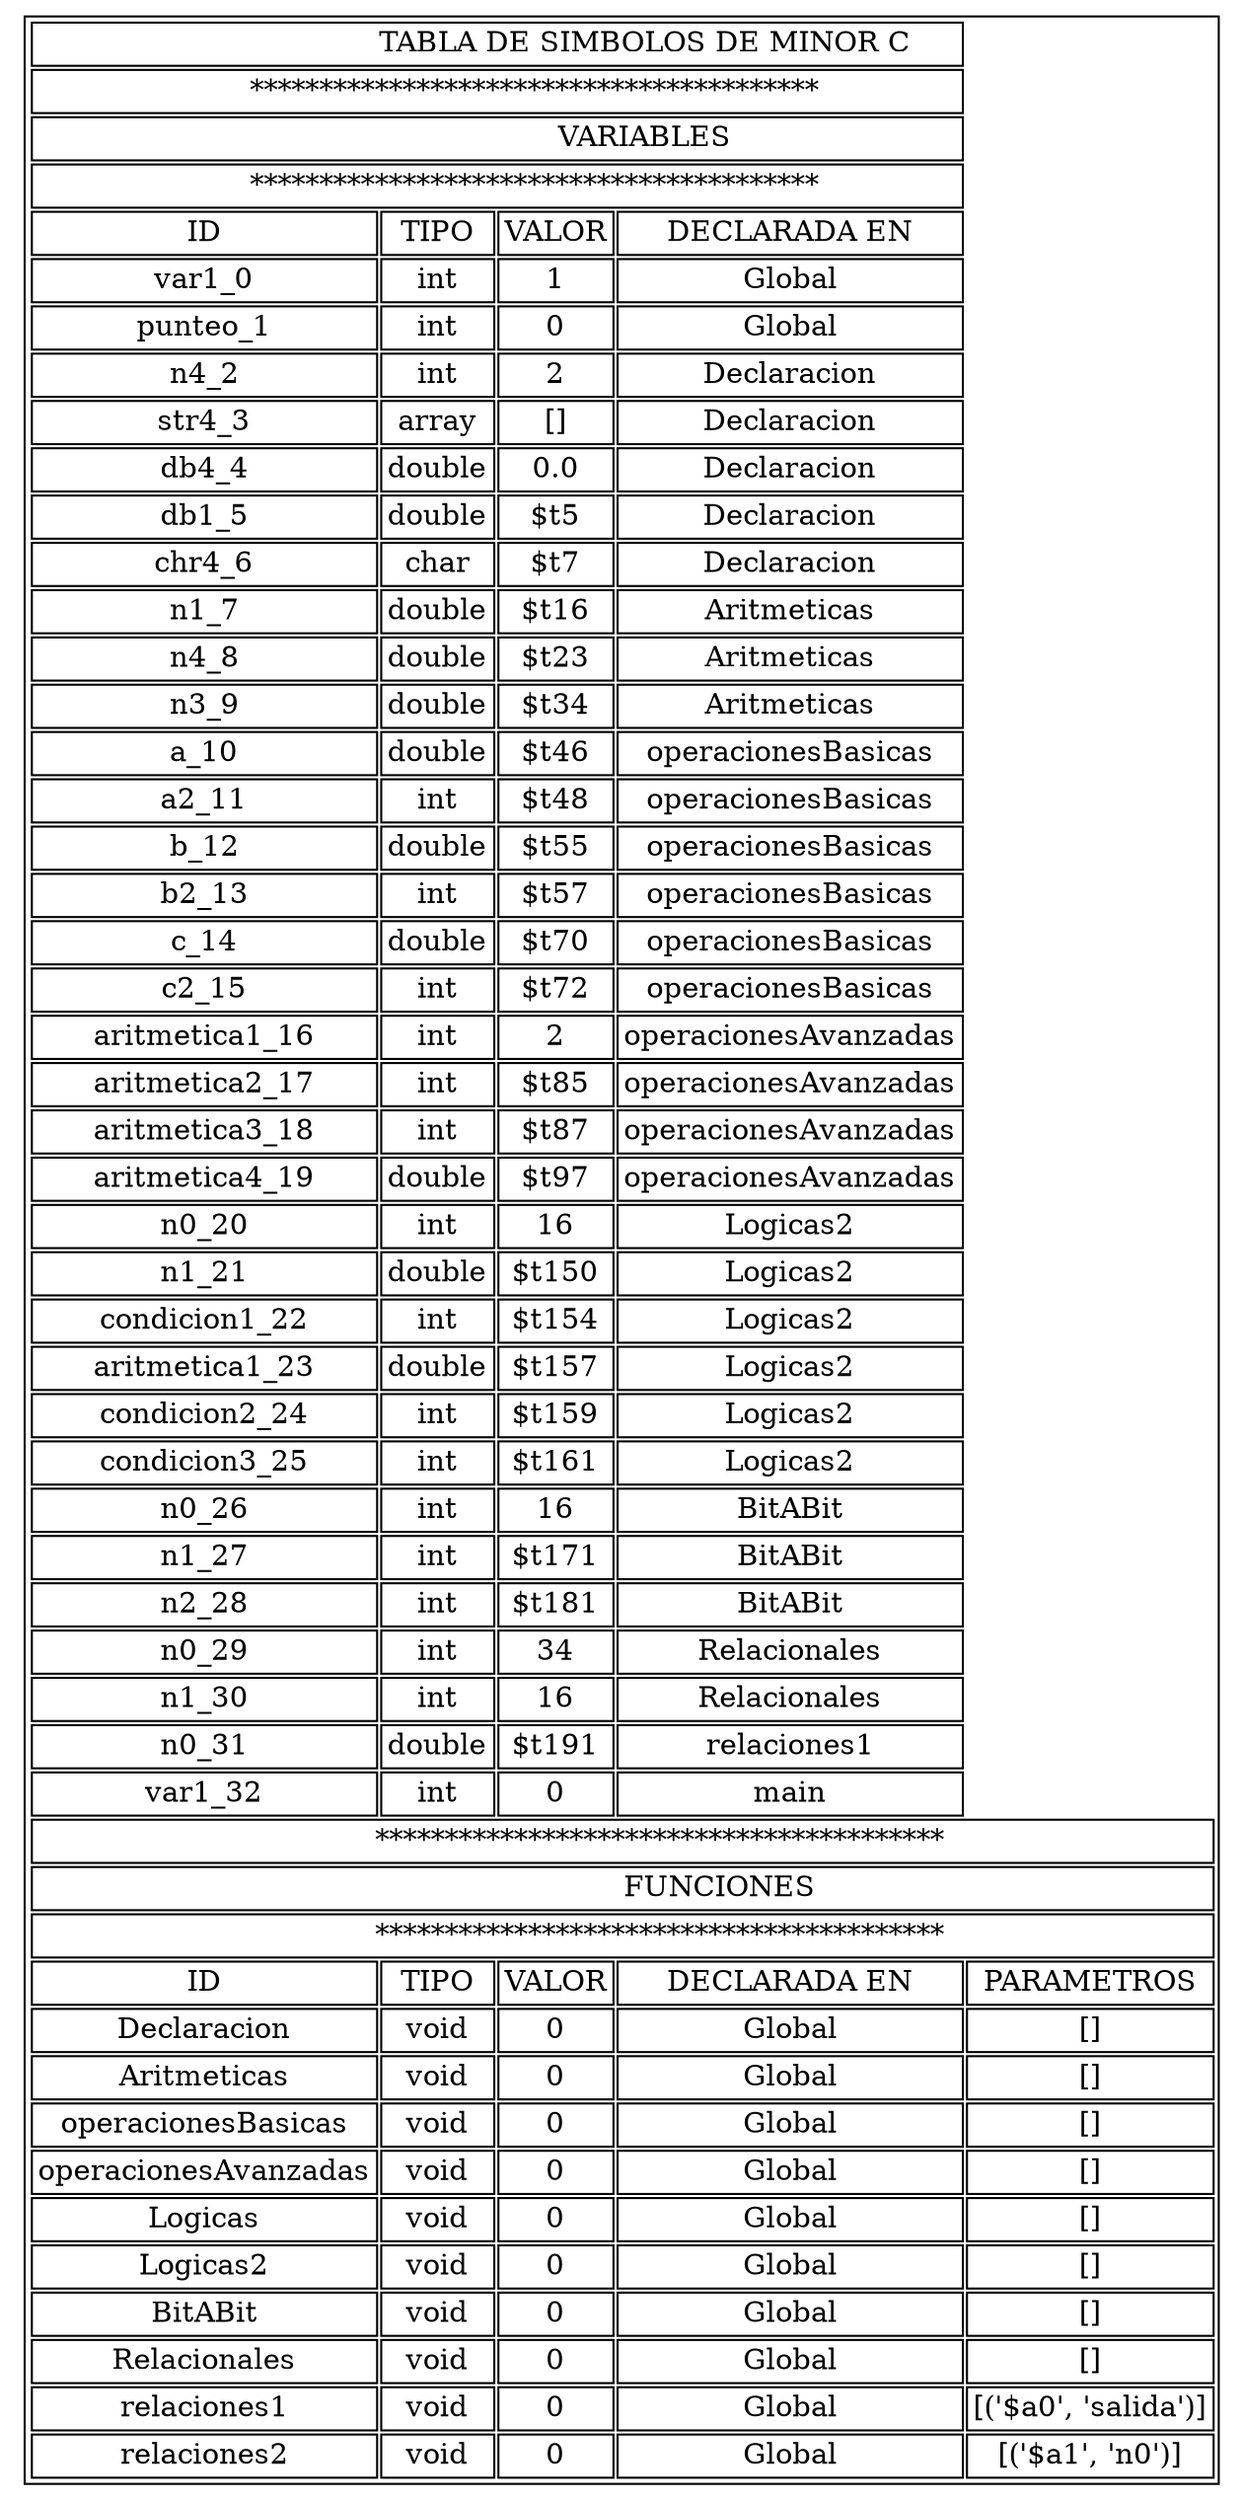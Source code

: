 digraph H { parent [ shape=plaintext label=< <table border='1' cellborder='1'><tr><td colspan="4">                                TABLA DE SIMBOLOS DE MINOR C</td></tr><tr><td colspan="4">        *****************************************</td></tr><tr><td colspan="4">                                VARIABLES</td></tr><tr><td colspan="4">        *****************************************</td></tr><tr><td port='port_one'>ID</td><td port='port_two'>TIPO</td><td port='port_three'>VALOR</td><td port='port_four'>DECLARADA EN</td></tr><tr><td port='port_one'>var1_0</td><td port='port_two'>int</td><td port='port_three'>1</td><td port='port_four'>Global</td></tr><tr><td port='port_one'>punteo_1</td><td port='port_two'>int</td><td port='port_three'>0</td><td port='port_four'>Global</td></tr><tr><td port='port_one'>n4_2</td><td port='port_two'>int</td><td port='port_three'>2</td><td port='port_four'>Declaracion</td></tr><tr><td port='port_one'>str4_3</td><td port='port_two'>array</td><td port='port_three'>[]</td><td port='port_four'>Declaracion</td></tr><tr><td port='port_one'>db4_4</td><td port='port_two'>double</td><td port='port_three'>0.0</td><td port='port_four'>Declaracion</td></tr><tr><td port='port_one'>db1_5</td><td port='port_two'>double</td><td port='port_three'>$t5</td><td port='port_four'>Declaracion</td></tr><tr><td port='port_one'>chr4_6</td><td port='port_two'>char</td><td port='port_three'>$t7</td><td port='port_four'>Declaracion</td></tr><tr><td port='port_one'>n1_7</td><td port='port_two'>double</td><td port='port_three'>$t16</td><td port='port_four'>Aritmeticas</td></tr><tr><td port='port_one'>n4_8</td><td port='port_two'>double</td><td port='port_three'>$t23</td><td port='port_four'>Aritmeticas</td></tr><tr><td port='port_one'>n3_9</td><td port='port_two'>double</td><td port='port_three'>$t34</td><td port='port_four'>Aritmeticas</td></tr><tr><td port='port_one'>a_10</td><td port='port_two'>double</td><td port='port_three'>$t46</td><td port='port_four'>operacionesBasicas</td></tr><tr><td port='port_one'>a2_11</td><td port='port_two'>int</td><td port='port_three'>$t48</td><td port='port_four'>operacionesBasicas</td></tr><tr><td port='port_one'>b_12</td><td port='port_two'>double</td><td port='port_three'>$t55</td><td port='port_four'>operacionesBasicas</td></tr><tr><td port='port_one'>b2_13</td><td port='port_two'>int</td><td port='port_three'>$t57</td><td port='port_four'>operacionesBasicas</td></tr><tr><td port='port_one'>c_14</td><td port='port_two'>double</td><td port='port_three'>$t70</td><td port='port_four'>operacionesBasicas</td></tr><tr><td port='port_one'>c2_15</td><td port='port_two'>int</td><td port='port_three'>$t72</td><td port='port_four'>operacionesBasicas</td></tr><tr><td port='port_one'>aritmetica1_16</td><td port='port_two'>int</td><td port='port_three'>2</td><td port='port_four'>operacionesAvanzadas</td></tr><tr><td port='port_one'>aritmetica2_17</td><td port='port_two'>int</td><td port='port_three'>$t85</td><td port='port_four'>operacionesAvanzadas</td></tr><tr><td port='port_one'>aritmetica3_18</td><td port='port_two'>int</td><td port='port_three'>$t87</td><td port='port_four'>operacionesAvanzadas</td></tr><tr><td port='port_one'>aritmetica4_19</td><td port='port_two'>double</td><td port='port_three'>$t97</td><td port='port_four'>operacionesAvanzadas</td></tr><tr><td port='port_one'>n0_20</td><td port='port_two'>int</td><td port='port_three'>16</td><td port='port_four'>Logicas2</td></tr><tr><td port='port_one'>n1_21</td><td port='port_two'>double</td><td port='port_three'>$t150</td><td port='port_four'>Logicas2</td></tr><tr><td port='port_one'>condicion1_22</td><td port='port_two'>int</td><td port='port_three'>$t154</td><td port='port_four'>Logicas2</td></tr><tr><td port='port_one'>aritmetica1_23</td><td port='port_two'>double</td><td port='port_three'>$t157</td><td port='port_four'>Logicas2</td></tr><tr><td port='port_one'>condicion2_24</td><td port='port_two'>int</td><td port='port_three'>$t159</td><td port='port_four'>Logicas2</td></tr><tr><td port='port_one'>condicion3_25</td><td port='port_two'>int</td><td port='port_three'>$t161</td><td port='port_four'>Logicas2</td></tr><tr><td port='port_one'>n0_26</td><td port='port_two'>int</td><td port='port_three'>16</td><td port='port_four'>BitABit</td></tr><tr><td port='port_one'>n1_27</td><td port='port_two'>int</td><td port='port_three'>$t171</td><td port='port_four'>BitABit</td></tr><tr><td port='port_one'>n2_28</td><td port='port_two'>int</td><td port='port_three'>$t181</td><td port='port_four'>BitABit</td></tr><tr><td port='port_one'>n0_29</td><td port='port_two'>int</td><td port='port_three'>34</td><td port='port_four'>Relacionales</td></tr><tr><td port='port_one'>n1_30</td><td port='port_two'>int</td><td port='port_three'>16</td><td port='port_four'>Relacionales</td></tr><tr><td port='port_one'>n0_31</td><td port='port_two'>double</td><td port='port_three'>$t191</td><td port='port_four'>relaciones1</td></tr><tr><td port='port_one'>var1_32</td><td port='port_two'>int</td><td port='port_three'>0</td><td port='port_four'>main</td></tr><tr><td colspan="5">        *****************************************</td></tr><tr><td colspan="5">                     FUNCIONES</td></tr><tr><td colspan="5">        *****************************************</td></tr><tr><td port='port_one'>ID</td><td port='port_two'>TIPO</td><td port='port_three'>VALOR</td><td port='port_four'>DECLARADA EN</td><td port='port_five'>PARAMETROS</td></tr><tr><td port='port_one'>Declaracion</td><td port='port_two'>void</td><td port='port_three'>0</td><td port='port_four'>Global</td><td port='port_five'>[]</td></tr><tr><td port='port_one'>Aritmeticas</td><td port='port_two'>void</td><td port='port_three'>0</td><td port='port_four'>Global</td><td port='port_five'>[]</td></tr><tr><td port='port_one'>operacionesBasicas</td><td port='port_two'>void</td><td port='port_three'>0</td><td port='port_four'>Global</td><td port='port_five'>[]</td></tr><tr><td port='port_one'>operacionesAvanzadas</td><td port='port_two'>void</td><td port='port_three'>0</td><td port='port_four'>Global</td><td port='port_five'>[]</td></tr><tr><td port='port_one'>Logicas</td><td port='port_two'>void</td><td port='port_three'>0</td><td port='port_four'>Global</td><td port='port_five'>[]</td></tr><tr><td port='port_one'>Logicas2</td><td port='port_two'>void</td><td port='port_three'>0</td><td port='port_four'>Global</td><td port='port_five'>[]</td></tr><tr><td port='port_one'>BitABit</td><td port='port_two'>void</td><td port='port_three'>0</td><td port='port_four'>Global</td><td port='port_five'>[]</td></tr><tr><td port='port_one'>Relacionales</td><td port='port_two'>void</td><td port='port_three'>0</td><td port='port_four'>Global</td><td port='port_five'>[]</td></tr><tr><td port='port_one'>relaciones1</td><td port='port_two'>void</td><td port='port_three'>0</td><td port='port_four'>Global</td><td port='port_five'>[('$a0', 'salida')]</td></tr><tr><td port='port_one'>relaciones2</td><td port='port_two'>void</td><td port='port_three'>0</td><td port='port_four'>Global</td><td port='port_five'>[('$a1', 'n0')]</td></tr></table> >]; }